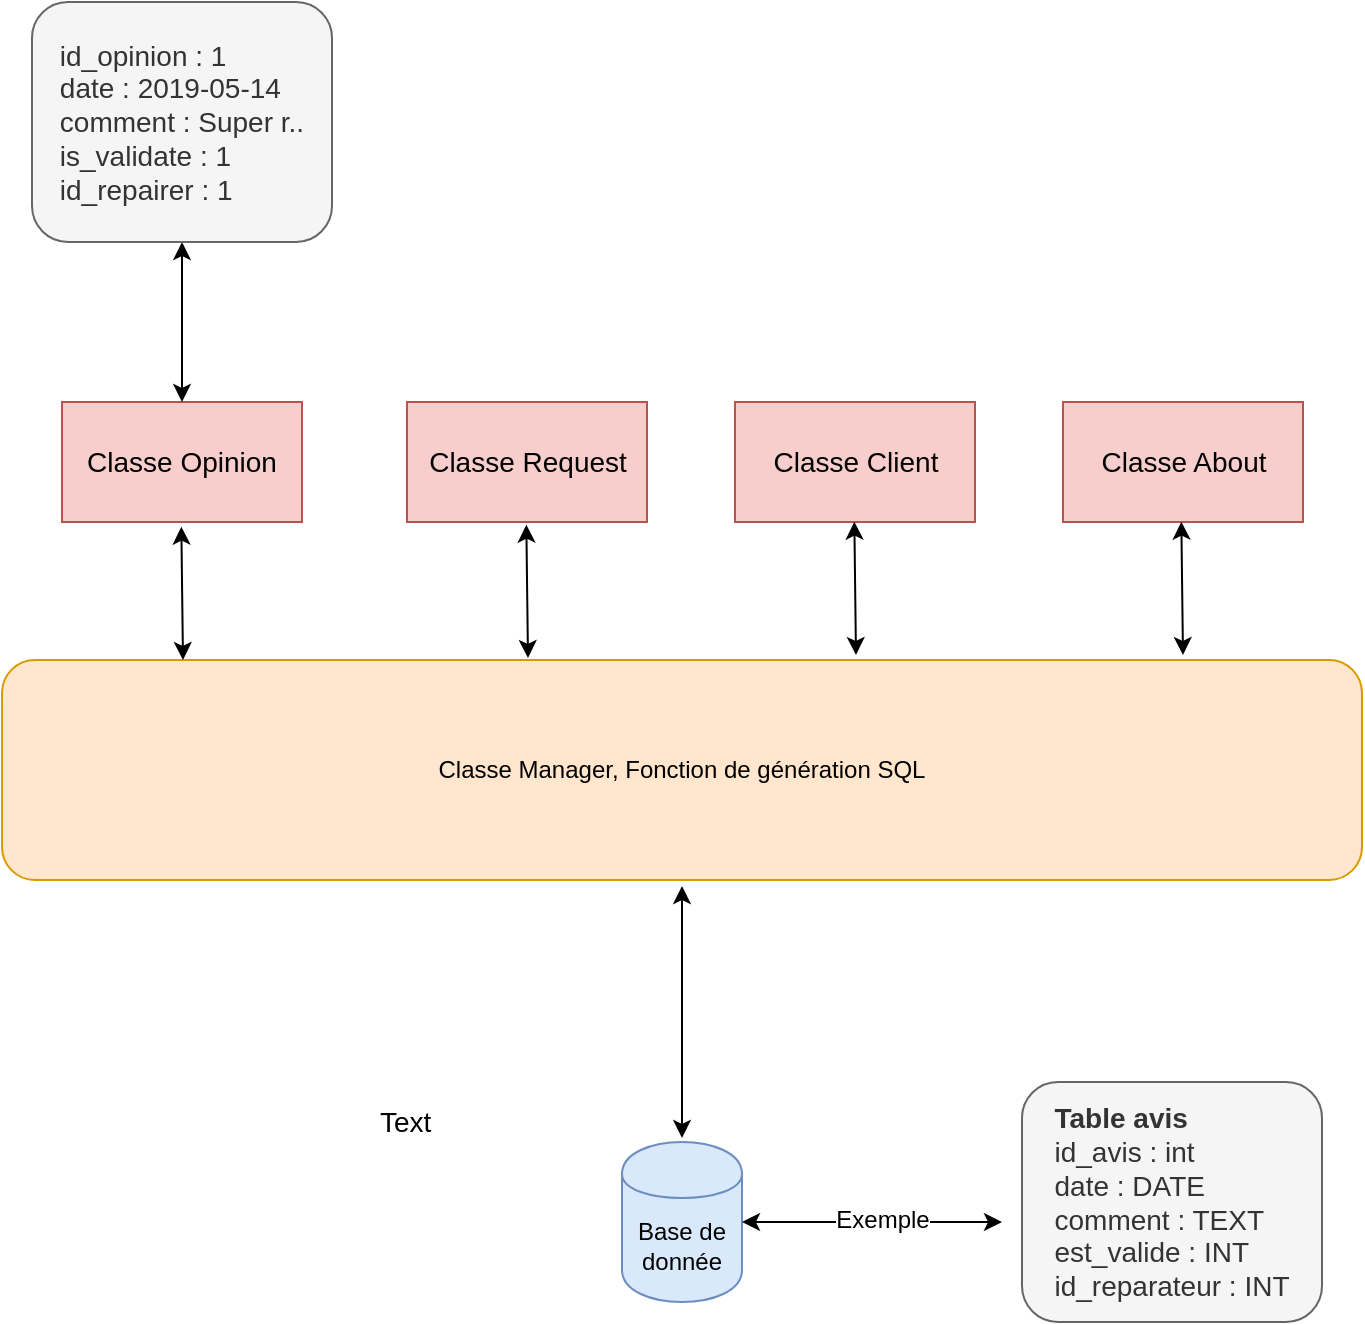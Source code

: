 <mxfile version="10.6.7" type="device"><diagram id="8NpCIIFRiDn-8uWz4Esq" name="Page-1"><mxGraphModel dx="1640" dy="879" grid="1" gridSize="10" guides="1" tooltips="1" connect="1" arrows="1" fold="1" page="1" pageScale="1" pageWidth="827" pageHeight="1169" math="0" shadow="0"><root><mxCell id="0"/><mxCell id="1" parent="0"/><mxCell id="_lB-qlQlZp7s0K19z7Fm-1" value="Base de donnée" style="shape=cylinder;whiteSpace=wrap;html=1;boundedLbl=1;backgroundOutline=1;fillColor=#dae8fc;strokeColor=#6c8ebf;" vertex="1" parent="1"><mxGeometry x="350" y="770" width="60" height="80" as="geometry"/></mxCell><mxCell id="_lB-qlQlZp7s0K19z7Fm-2" value="Classe Manager, Fonction de génération SQL" style="rounded=1;whiteSpace=wrap;html=1;fillColor=#ffe6cc;strokeColor=#d79b00;" vertex="1" parent="1"><mxGeometry x="40" y="529" width="680" height="110" as="geometry"/></mxCell><mxCell id="_lB-qlQlZp7s0K19z7Fm-3" value="" style="endArrow=classic;startArrow=classic;html=1;" edge="1" parent="1"><mxGeometry width="50" height="50" relative="1" as="geometry"><mxPoint x="380" y="768" as="sourcePoint"/><mxPoint x="380" y="642" as="targetPoint"/><Array as="points"><mxPoint x="380" y="650"/></Array></mxGeometry></mxCell><mxCell id="_lB-qlQlZp7s0K19z7Fm-4" value="" style="endArrow=classic;startArrow=classic;html=1;entryX=1;entryY=0.5;entryDx=0;entryDy=0;" edge="1" parent="1" target="_lB-qlQlZp7s0K19z7Fm-1"><mxGeometry width="50" height="50" relative="1" as="geometry"><mxPoint x="540" y="810" as="sourcePoint"/><mxPoint x="220" y="870" as="targetPoint"/></mxGeometry></mxCell><mxCell id="_lB-qlQlZp7s0K19z7Fm-5" value="Exemple" style="text;html=1;resizable=0;points=[];align=center;verticalAlign=middle;labelBackgroundColor=#ffffff;" vertex="1" connectable="0" parent="_lB-qlQlZp7s0K19z7Fm-4"><mxGeometry x="0.283" relative="1" as="geometry"><mxPoint x="23.5" y="-1" as="offset"/></mxGeometry></mxCell><mxCell id="_lB-qlQlZp7s0K19z7Fm-6" value="&lt;div style=&quot;text-align: left; font-size: 14px;&quot;&gt;&lt;font style=&quot;font-size: 14px;&quot;&gt;&lt;b style=&quot;font-size: 14px;&quot;&gt;Table avis&lt;/b&gt;&lt;br style=&quot;font-size: 14px;&quot;&gt;id_avis : int&lt;/font&gt;&lt;/div&gt;&lt;div style=&quot;text-align: left; font-size: 14px;&quot;&gt;&lt;font style=&quot;font-size: 14px;&quot;&gt;date : DATE&lt;/font&gt;&lt;/div&gt;&lt;div style=&quot;text-align: left; font-size: 14px;&quot;&gt;&lt;font style=&quot;font-size: 14px;&quot;&gt;comment : TEXT&lt;/font&gt;&lt;/div&gt;&lt;div style=&quot;text-align: left; font-size: 14px;&quot;&gt;&lt;font style=&quot;font-size: 14px;&quot;&gt;est_valide : INT&lt;/font&gt;&lt;/div&gt;&lt;div style=&quot;text-align: left; font-size: 14px;&quot;&gt;&lt;font style=&quot;font-size: 14px;&quot;&gt;id_reparateur : INT&lt;/font&gt;&lt;/div&gt;&lt;div style=&quot;text-align: left; font-size: 14px;&quot;&gt;&lt;/div&gt;" style="rounded=1;whiteSpace=wrap;html=1;fontSize=14;fillColor=#f5f5f5;strokeColor=#666666;fontColor=#333333;" vertex="1" parent="1"><mxGeometry x="550" y="740" width="150" height="120" as="geometry"/></mxCell><mxCell id="_lB-qlQlZp7s0K19z7Fm-9" value="Classe Opinion" style="rounded=0;whiteSpace=wrap;html=1;fontSize=14;fillColor=#f8cecc;strokeColor=#b85450;" vertex="1" parent="1"><mxGeometry x="70" y="400" width="120" height="60" as="geometry"/></mxCell><mxCell id="_lB-qlQlZp7s0K19z7Fm-10" value="Classe Request" style="rounded=0;whiteSpace=wrap;html=1;fontSize=14;fillColor=#f8cecc;strokeColor=#b85450;" vertex="1" parent="1"><mxGeometry x="242.5" y="400" width="120" height="60" as="geometry"/></mxCell><mxCell id="_lB-qlQlZp7s0K19z7Fm-11" value="Classe Client" style="rounded=0;whiteSpace=wrap;html=1;fontSize=14;fillColor=#f8cecc;strokeColor=#b85450;" vertex="1" parent="1"><mxGeometry x="406.5" y="400" width="120" height="60" as="geometry"/></mxCell><mxCell id="_lB-qlQlZp7s0K19z7Fm-12" value="Classe About" style="rounded=0;whiteSpace=wrap;html=1;fontSize=14;fillColor=#f8cecc;strokeColor=#b85450;" vertex="1" parent="1"><mxGeometry x="570.5" y="400" width="120" height="60" as="geometry"/></mxCell><mxCell id="_lB-qlQlZp7s0K19z7Fm-16" value="" style="endArrow=classic;startArrow=classic;html=1;fontSize=14;exitX=0.133;exitY=-0.021;exitDx=0;exitDy=0;exitPerimeter=0;entryX=0.5;entryY=1;entryDx=0;entryDy=0;" edge="1" parent="1"><mxGeometry width="50" height="50" relative="1" as="geometry"><mxPoint x="303" y="528" as="sourcePoint"/><mxPoint x="302.167" y="461.333" as="targetPoint"/></mxGeometry></mxCell><mxCell id="_lB-qlQlZp7s0K19z7Fm-17" value="" style="endArrow=classic;startArrow=classic;html=1;fontSize=14;exitX=0.133;exitY=-0.021;exitDx=0;exitDy=0;exitPerimeter=0;entryX=0.5;entryY=1;entryDx=0;entryDy=0;" edge="1" parent="1"><mxGeometry width="50" height="50" relative="1" as="geometry"><mxPoint x="130.5" y="529" as="sourcePoint"/><mxPoint x="129.667" y="462.333" as="targetPoint"/></mxGeometry></mxCell><mxCell id="_lB-qlQlZp7s0K19z7Fm-18" value="" style="endArrow=classic;startArrow=classic;html=1;fontSize=14;exitX=0.133;exitY=-0.021;exitDx=0;exitDy=0;exitPerimeter=0;entryX=0.5;entryY=1;entryDx=0;entryDy=0;" edge="1" parent="1"><mxGeometry width="50" height="50" relative="1" as="geometry"><mxPoint x="467" y="526.5" as="sourcePoint"/><mxPoint x="466.167" y="459.833" as="targetPoint"/></mxGeometry></mxCell><mxCell id="_lB-qlQlZp7s0K19z7Fm-19" value="" style="endArrow=classic;startArrow=classic;html=1;fontSize=14;exitX=0.133;exitY=-0.021;exitDx=0;exitDy=0;exitPerimeter=0;entryX=0.5;entryY=1;entryDx=0;entryDy=0;" edge="1" parent="1"><mxGeometry width="50" height="50" relative="1" as="geometry"><mxPoint x="630.5" y="526.5" as="sourcePoint"/><mxPoint x="629.667" y="459.833" as="targetPoint"/></mxGeometry></mxCell><mxCell id="_lB-qlQlZp7s0K19z7Fm-20" value="" style="endArrow=classic;startArrow=classic;html=1;fontSize=14;exitX=0.5;exitY=0;exitDx=0;exitDy=0;" edge="1" parent="1" source="_lB-qlQlZp7s0K19z7Fm-9"><mxGeometry width="50" height="50" relative="1" as="geometry"><mxPoint x="110" y="400" as="sourcePoint"/><mxPoint x="130" y="320" as="targetPoint"/></mxGeometry></mxCell><mxCell id="_lB-qlQlZp7s0K19z7Fm-22" value="&lt;div style=&quot;text-align: left ; font-size: 14px&quot;&gt;&lt;font style=&quot;font-size: 14px&quot;&gt;id_opinion : 1&lt;/font&gt;&lt;/div&gt;&lt;div style=&quot;text-align: left ; font-size: 14px&quot;&gt;&lt;font style=&quot;font-size: 14px&quot;&gt;date : 2019-05-14&lt;/font&gt;&lt;/div&gt;&lt;div style=&quot;text-align: left ; font-size: 14px&quot;&gt;&lt;font style=&quot;font-size: 14px&quot;&gt;comment : Super r..&lt;/font&gt;&lt;/div&gt;&lt;div style=&quot;text-align: left ; font-size: 14px&quot;&gt;&lt;font style=&quot;font-size: 14px&quot;&gt;is_validate : 1&lt;/font&gt;&lt;/div&gt;&lt;div style=&quot;text-align: left ; font-size: 14px&quot;&gt;&lt;font style=&quot;font-size: 14px&quot;&gt;id_repairer : 1&lt;/font&gt;&lt;/div&gt;&lt;div style=&quot;text-align: left ; font-size: 14px&quot;&gt;&lt;/div&gt;" style="rounded=1;whiteSpace=wrap;html=1;fontSize=14;fillColor=#f5f5f5;strokeColor=#666666;fontColor=#333333;" vertex="1" parent="1"><mxGeometry x="55" y="200" width="150" height="120" as="geometry"/></mxCell><mxCell id="_lB-qlQlZp7s0K19z7Fm-23" value="Text" style="text;html=1;resizable=0;points=[];autosize=1;align=left;verticalAlign=top;spacingTop=-4;fontSize=14;" vertex="1" parent="1"><mxGeometry x="227" y="749" width="40" height="20" as="geometry"/></mxCell></root></mxGraphModel></diagram></mxfile>